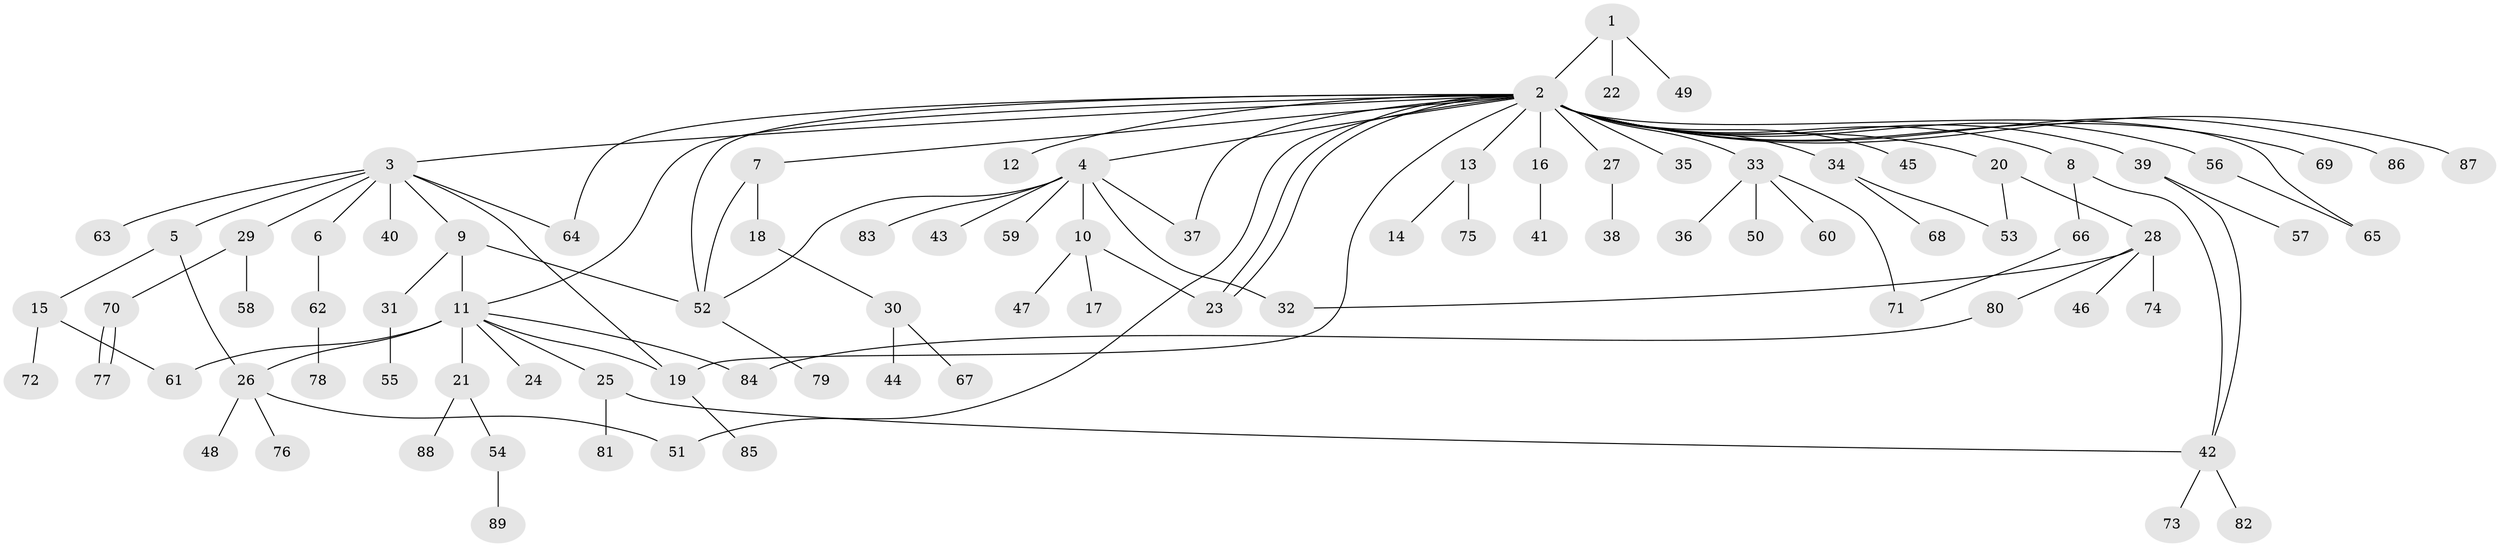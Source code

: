 // Generated by graph-tools (version 1.1) at 2025/01/03/09/25 03:01:50]
// undirected, 89 vertices, 109 edges
graph export_dot {
graph [start="1"]
  node [color=gray90,style=filled];
  1;
  2;
  3;
  4;
  5;
  6;
  7;
  8;
  9;
  10;
  11;
  12;
  13;
  14;
  15;
  16;
  17;
  18;
  19;
  20;
  21;
  22;
  23;
  24;
  25;
  26;
  27;
  28;
  29;
  30;
  31;
  32;
  33;
  34;
  35;
  36;
  37;
  38;
  39;
  40;
  41;
  42;
  43;
  44;
  45;
  46;
  47;
  48;
  49;
  50;
  51;
  52;
  53;
  54;
  55;
  56;
  57;
  58;
  59;
  60;
  61;
  62;
  63;
  64;
  65;
  66;
  67;
  68;
  69;
  70;
  71;
  72;
  73;
  74;
  75;
  76;
  77;
  78;
  79;
  80;
  81;
  82;
  83;
  84;
  85;
  86;
  87;
  88;
  89;
  1 -- 2;
  1 -- 22;
  1 -- 49;
  2 -- 3;
  2 -- 4;
  2 -- 7;
  2 -- 8;
  2 -- 11;
  2 -- 12;
  2 -- 13;
  2 -- 16;
  2 -- 19;
  2 -- 20;
  2 -- 23;
  2 -- 23;
  2 -- 27;
  2 -- 33;
  2 -- 34;
  2 -- 35;
  2 -- 37;
  2 -- 39;
  2 -- 45;
  2 -- 51;
  2 -- 52;
  2 -- 56;
  2 -- 64;
  2 -- 65;
  2 -- 69;
  2 -- 86;
  2 -- 87;
  3 -- 5;
  3 -- 6;
  3 -- 9;
  3 -- 19;
  3 -- 29;
  3 -- 40;
  3 -- 63;
  3 -- 64;
  4 -- 10;
  4 -- 32;
  4 -- 37;
  4 -- 43;
  4 -- 52;
  4 -- 59;
  4 -- 83;
  5 -- 15;
  5 -- 26;
  6 -- 62;
  7 -- 18;
  7 -- 52;
  8 -- 42;
  8 -- 66;
  9 -- 11;
  9 -- 31;
  9 -- 52;
  10 -- 17;
  10 -- 23;
  10 -- 47;
  11 -- 19;
  11 -- 21;
  11 -- 24;
  11 -- 25;
  11 -- 26;
  11 -- 61;
  11 -- 84;
  13 -- 14;
  13 -- 75;
  15 -- 61;
  15 -- 72;
  16 -- 41;
  18 -- 30;
  19 -- 85;
  20 -- 28;
  20 -- 53;
  21 -- 54;
  21 -- 88;
  25 -- 42;
  25 -- 81;
  26 -- 48;
  26 -- 51;
  26 -- 76;
  27 -- 38;
  28 -- 32;
  28 -- 46;
  28 -- 74;
  28 -- 80;
  29 -- 58;
  29 -- 70;
  30 -- 44;
  30 -- 67;
  31 -- 55;
  33 -- 36;
  33 -- 50;
  33 -- 60;
  33 -- 71;
  34 -- 53;
  34 -- 68;
  39 -- 42;
  39 -- 57;
  42 -- 73;
  42 -- 82;
  52 -- 79;
  54 -- 89;
  56 -- 65;
  62 -- 78;
  66 -- 71;
  70 -- 77;
  70 -- 77;
  80 -- 84;
}
